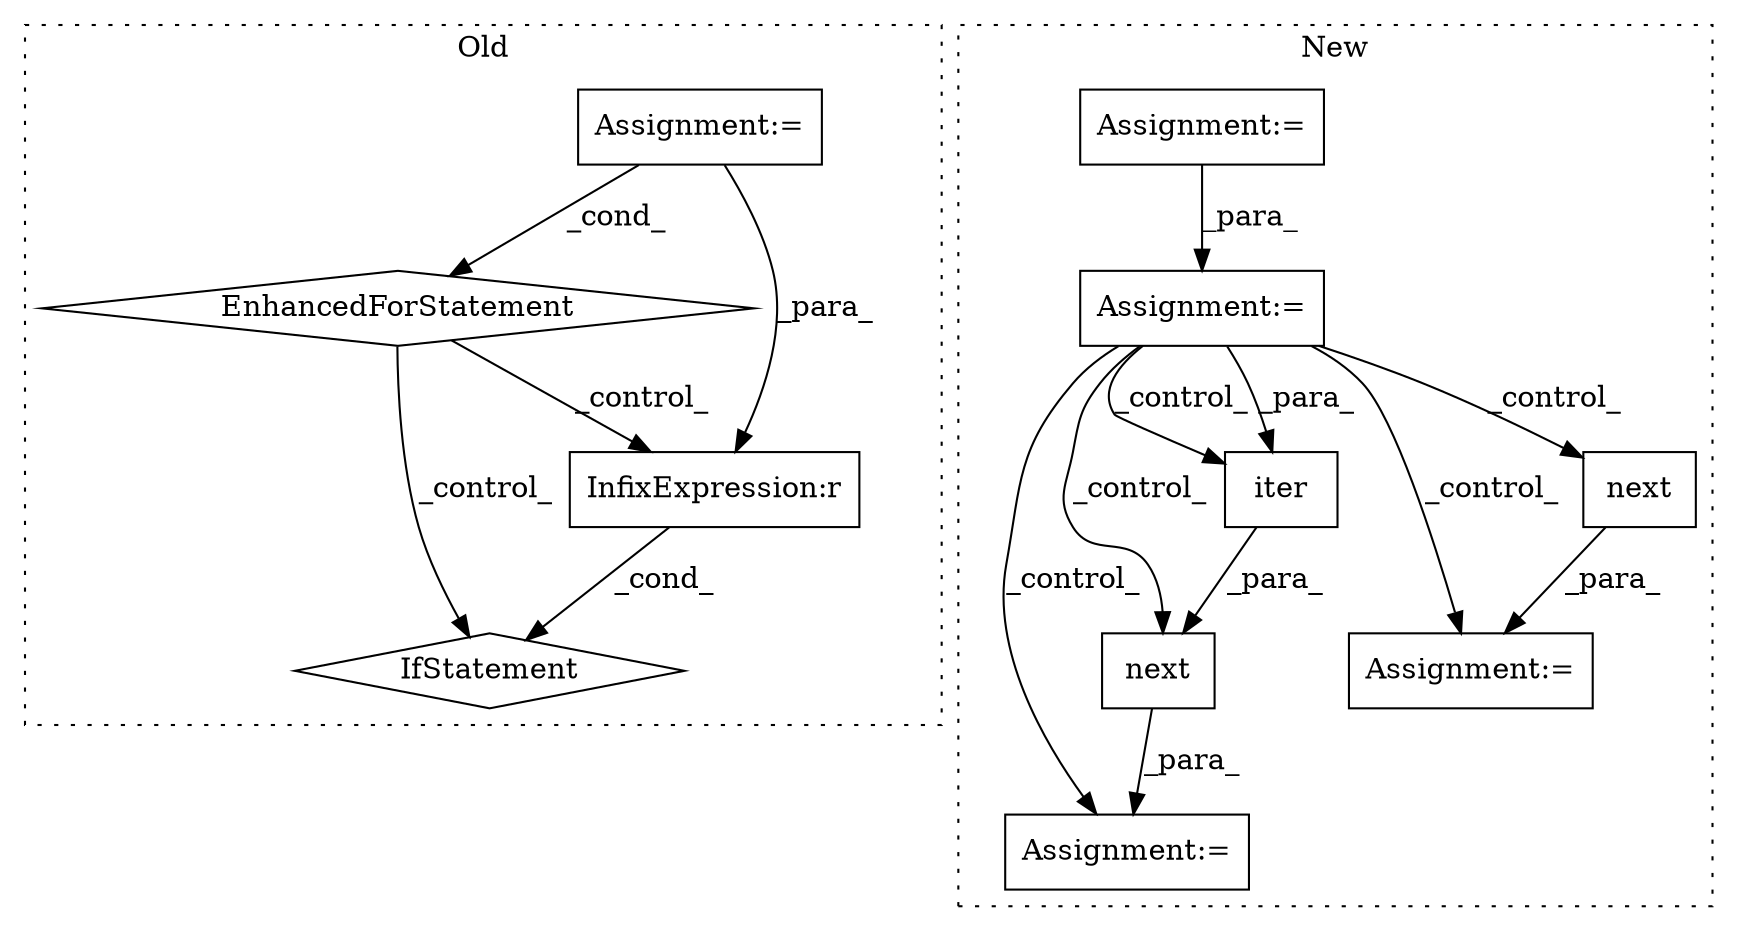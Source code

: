 digraph G {
subgraph cluster0 {
1 [label="EnhancedForStatement" a="70" s="11291,11379" l="65,2" shape="diamond"];
4 [label="Assignment:=" a="7" s="11291,11379" l="65,2" shape="box"];
6 [label="IfStatement" a="25" s="13282,13341" l="4,2" shape="diamond"];
7 [label="InfixExpression:r" a="27" s="13295" l="4" shape="box"];
label = "Old";
style="dotted";
}
subgraph cluster1 {
2 [label="iter" a="32" s="12776,12794" l="5,1" shape="box"];
3 [label="Assignment:=" a="7" s="12770" l="1" shape="box"];
5 [label="next" a="32" s="12771,12795" l="5,1" shape="box"];
8 [label="Assignment:=" a="7" s="10987" l="1" shape="box"];
9 [label="next" a="32" s="11267,11420" l="18,-3" shape="box"];
10 [label="Assignment:=" a="7" s="10766" l="4" shape="box"];
11 [label="Assignment:=" a="7" s="11266" l="1" shape="box"];
label = "New";
style="dotted";
}
1 -> 6 [label="_control_"];
1 -> 7 [label="_control_"];
2 -> 5 [label="_para_"];
4 -> 7 [label="_para_"];
4 -> 1 [label="_cond_"];
5 -> 3 [label="_para_"];
7 -> 6 [label="_cond_"];
8 -> 5 [label="_control_"];
8 -> 2 [label="_control_"];
8 -> 2 [label="_para_"];
8 -> 9 [label="_control_"];
8 -> 11 [label="_control_"];
8 -> 3 [label="_control_"];
9 -> 11 [label="_para_"];
10 -> 8 [label="_para_"];
}